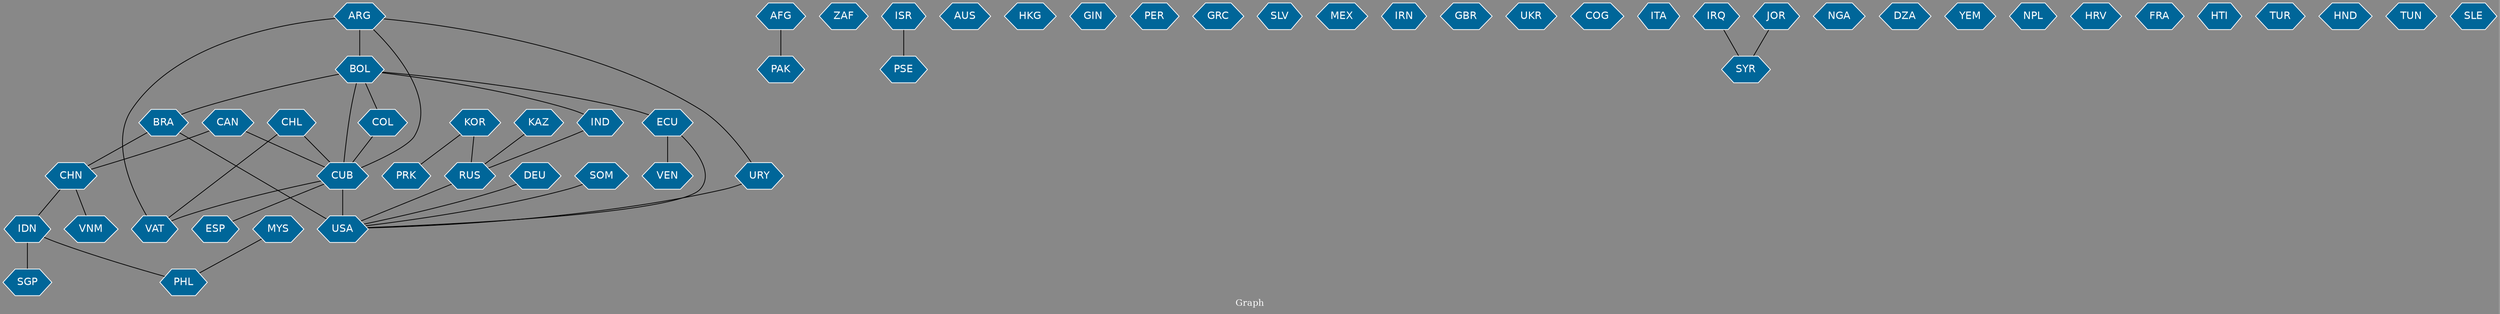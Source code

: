 // Countries together in item graph
graph {
	graph [bgcolor="#888888" fontcolor=white fontsize=12 label="Graph" outputorder=edgesfirst overlap=prism]
	node [color=white fillcolor="#006699" fontcolor=white fontname=Helvetica shape=hexagon style=filled]
	edge [arrowhead=open color=black fontcolor=white fontname=Courier fontsize=12]
		USA [label=USA]
		IDN [label=IDN]
		PAK [label=PAK]
		VAT [label=VAT]
		ZAF [label=ZAF]
		URY [label=URY]
		CUB [label=CUB]
		ISR [label=ISR]
		PSE [label=PSE]
		COL [label=COL]
		AUS [label=AUS]
		ECU [label=ECU]
		RUS [label=RUS]
		HKG [label=HKG]
		GIN [label=GIN]
		PRK [label=PRK]
		BRA [label=BRA]
		SGP [label=SGP]
		PER [label=PER]
		CHL [label=CHL]
		VNM [label=VNM]
		CHN [label=CHN]
		GRC [label=GRC]
		SLV [label=SLV]
		MYS [label=MYS]
		MEX [label=MEX]
		IRN [label=IRN]
		ESP [label=ESP]
		GBR [label=GBR]
		BOL [label=BOL]
		ARG [label=ARG]
		UKR [label=UKR]
		IND [label=IND]
		DEU [label=DEU]
		COG [label=COG]
		ITA [label=ITA]
		IRQ [label=IRQ]
		AFG [label=AFG]
		SYR [label=SYR]
		CAN [label=CAN]
		SOM [label=SOM]
		PHL [label=PHL]
		NGA [label=NGA]
		JOR [label=JOR]
		DZA [label=DZA]
		KOR [label=KOR]
		VEN [label=VEN]
		YEM [label=YEM]
		NPL [label=NPL]
		HRV [label=HRV]
		FRA [label=FRA]
		HTI [label=HTI]
		TUR [label=TUR]
		KAZ [label=KAZ]
		HND [label=HND]
		TUN [label=TUN]
		SLE [label=SLE]
			CHL -- CUB [weight=1]
			KOR -- PRK [weight=1]
			ISR -- PSE [weight=3]
			KAZ -- RUS [weight=1]
			BOL -- COL [weight=1]
			URY -- USA [weight=3]
			IND -- RUS [weight=1]
			CHN -- IDN [weight=1]
			ECU -- VEN [weight=1]
			ARG -- BOL [weight=2]
			IDN -- PHL [weight=1]
			AFG -- PAK [weight=1]
			CAN -- CHN [weight=1]
			ARG -- VAT [weight=1]
			CAN -- CUB [weight=1]
			BOL -- IND [weight=1]
			BOL -- BRA [weight=1]
			BRA -- USA [weight=1]
			KOR -- RUS [weight=1]
			RUS -- USA [weight=2]
			SOM -- USA [weight=1]
			COL -- CUB [weight=1]
			DEU -- USA [weight=1]
			ARG -- CUB [weight=1]
			IRQ -- SYR [weight=1]
			CUB -- USA [weight=12]
			BOL -- ECU [weight=1]
			JOR -- SYR [weight=1]
			MYS -- PHL [weight=1]
			CUB -- VAT [weight=1]
			CHN -- VNM [weight=1]
			BRA -- CHN [weight=1]
			IDN -- SGP [weight=1]
			ARG -- URY [weight=1]
			BOL -- CUB [weight=3]
			ECU -- USA [weight=1]
			CHL -- VAT [weight=3]
			CUB -- ESP [weight=1]
}